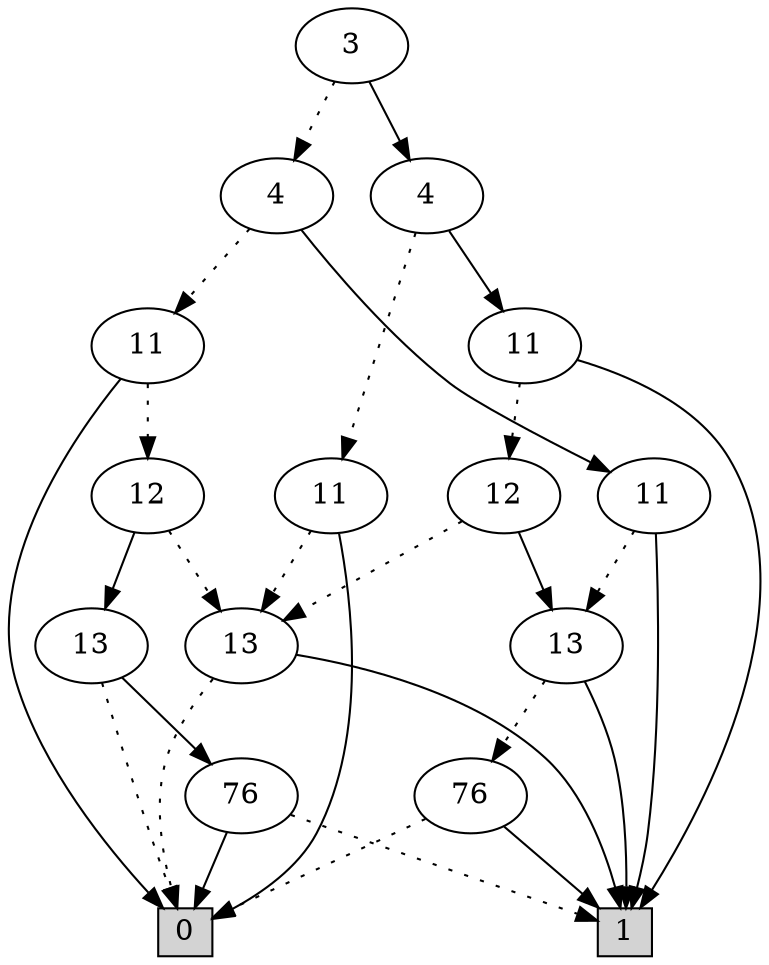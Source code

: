 digraph G {
0 [shape=box, label="0", style=filled, shape=box, height=0.3, width=0.3];
1 [shape=box, label="1", style=filled, shape=box, height=0.3, width=0.3];
173046 [label="3"];
173046 -> 173042 [style=dotted];
173046 -> 173045 [style=filled];
173042 [label="4"];
173042 -> 172133 [style=dotted];
173042 -> 173041 [style=filled];
172133 [label="11"];
172133 -> 172132 [style=dotted];
172133 -> 0 [style=filled];
172132 [label="12"];
172132 -> 28 [style=dotted];
172132 -> 172131 [style=filled];
28 [label="13"];
28 -> 0 [style=dotted];
28 -> 1 [style=filled];
172131 [label="13"];
172131 -> 0 [style=dotted];
172131 -> 155 [style=filled];
155 [label="76"];
155 -> 1 [style=dotted];
155 -> 0 [style=filled];
173041 [label="11"];
173041 -> 173040 [style=dotted];
173041 -> 1 [style=filled];
173040 [label="13"];
173040 -> 154 [style=dotted];
173040 -> 1 [style=filled];
154 [label="76"];
154 -> 0 [style=dotted];
154 -> 1 [style=filled];
173045 [label="4"];
173045 -> 172387 [style=dotted];
173045 -> 173044 [style=filled];
172387 [label="11"];
172387 -> 28 [style=dotted];
172387 -> 0 [style=filled];
173044 [label="11"];
173044 -> 173043 [style=dotted];
173044 -> 1 [style=filled];
173043 [label="12"];
173043 -> 28 [style=dotted];
173043 -> 173040 [style=filled];
}
